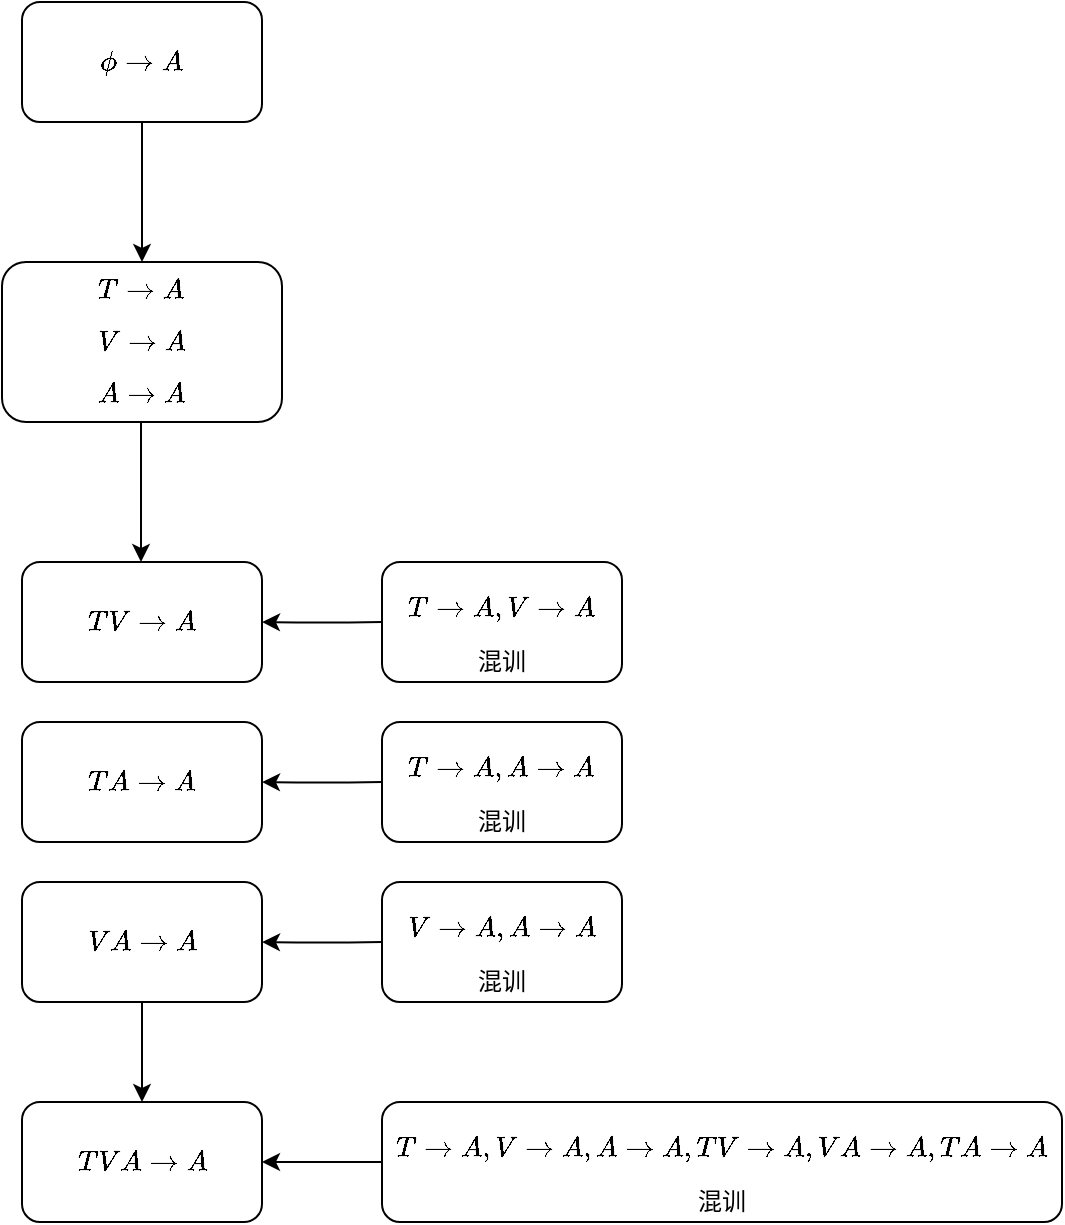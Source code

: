 <mxfile version="26.0.11">
  <diagram name="第 1 页" id="bDlr75gCTJLLMGbRqDwQ">
    <mxGraphModel dx="1048" dy="668" grid="1" gridSize="10" guides="1" tooltips="1" connect="1" arrows="1" fold="1" page="1" pageScale="1" pageWidth="827" pageHeight="1169" math="1" shadow="0">
      <root>
        <mxCell id="0" />
        <mxCell id="1" parent="0" />
        <mxCell id="NZOYJThYVeFLIvDtHGl1-1" value="&lt;div&gt;$$T \rightarrow A$$&lt;/div&gt;$$V \rightarrow A$$&lt;div&gt;$$A \rightarrow A$$&lt;/div&gt;" style="rounded=1;whiteSpace=wrap;html=1;" vertex="1" parent="1">
          <mxGeometry x="80" y="220" width="140" height="80" as="geometry" />
        </mxCell>
        <mxCell id="NZOYJThYVeFLIvDtHGl1-2" value="$$\phi \rightarrow A$$" style="rounded=1;whiteSpace=wrap;html=1;" vertex="1" parent="1">
          <mxGeometry x="90" y="90" width="120" height="60" as="geometry" />
        </mxCell>
        <mxCell id="NZOYJThYVeFLIvDtHGl1-7" value="" style="endArrow=classic;html=1;rounded=0;" edge="1" parent="1">
          <mxGeometry width="50" height="50" relative="1" as="geometry">
            <mxPoint x="150" y="150" as="sourcePoint" />
            <mxPoint x="150" y="220" as="targetPoint" />
          </mxGeometry>
        </mxCell>
        <mxCell id="NZOYJThYVeFLIvDtHGl1-14" value="" style="endArrow=classic;html=1;rounded=0;" edge="1" parent="1">
          <mxGeometry width="50" height="50" relative="1" as="geometry">
            <mxPoint x="149.5" y="300" as="sourcePoint" />
            <mxPoint x="149.5" y="370" as="targetPoint" />
          </mxGeometry>
        </mxCell>
        <mxCell id="NZOYJThYVeFLIvDtHGl1-25" style="edgeStyle=orthogonalEdgeStyle;curved=1;rounded=0;orthogonalLoop=1;jettySize=auto;html=1;exitX=1;exitY=0.5;exitDx=0;exitDy=0;entryX=1;entryY=0.5;entryDx=0;entryDy=0;" edge="1" parent="1" target="NZOYJThYVeFLIvDtHGl1-21">
          <mxGeometry relative="1" as="geometry">
            <mxPoint x="270" y="400" as="sourcePoint" />
          </mxGeometry>
        </mxCell>
        <mxCell id="NZOYJThYVeFLIvDtHGl1-21" value="$$TV \rightarrow A$$" style="rounded=1;whiteSpace=wrap;html=1;" vertex="1" parent="1">
          <mxGeometry x="90" y="370" width="120" height="60" as="geometry" />
        </mxCell>
        <mxCell id="NZOYJThYVeFLIvDtHGl1-26" style="edgeStyle=orthogonalEdgeStyle;curved=1;rounded=0;orthogonalLoop=1;jettySize=auto;html=1;exitX=1;exitY=0.5;exitDx=0;exitDy=0;entryX=1;entryY=0.5;entryDx=0;entryDy=0;" edge="1" parent="1" target="NZOYJThYVeFLIvDtHGl1-22">
          <mxGeometry relative="1" as="geometry">
            <mxPoint x="270" y="480" as="sourcePoint" />
          </mxGeometry>
        </mxCell>
        <mxCell id="NZOYJThYVeFLIvDtHGl1-22" value="$$TA \rightarrow A$$" style="rounded=1;whiteSpace=wrap;html=1;" vertex="1" parent="1">
          <mxGeometry x="90" y="450" width="120" height="60" as="geometry" />
        </mxCell>
        <mxCell id="NZOYJThYVeFLIvDtHGl1-27" style="edgeStyle=orthogonalEdgeStyle;curved=1;rounded=0;orthogonalLoop=1;jettySize=auto;html=1;exitX=1;exitY=0.5;exitDx=0;exitDy=0;entryX=1;entryY=0.5;entryDx=0;entryDy=0;" edge="1" parent="1" target="NZOYJThYVeFLIvDtHGl1-23">
          <mxGeometry relative="1" as="geometry">
            <mxPoint x="270" y="560" as="sourcePoint" />
          </mxGeometry>
        </mxCell>
        <mxCell id="NZOYJThYVeFLIvDtHGl1-31" style="edgeStyle=orthogonalEdgeStyle;curved=1;rounded=0;orthogonalLoop=1;jettySize=auto;html=1;exitX=0.5;exitY=1;exitDx=0;exitDy=0;" edge="1" parent="1" source="NZOYJThYVeFLIvDtHGl1-23">
          <mxGeometry relative="1" as="geometry">
            <mxPoint x="150" y="640" as="targetPoint" />
          </mxGeometry>
        </mxCell>
        <mxCell id="NZOYJThYVeFLIvDtHGl1-23" value="$$VA \rightarrow A$$" style="rounded=1;whiteSpace=wrap;html=1;" vertex="1" parent="1">
          <mxGeometry x="90" y="530" width="120" height="60" as="geometry" />
        </mxCell>
        <mxCell id="NZOYJThYVeFLIvDtHGl1-28" value="$$T \rightarrow A, V \rightarrow A$$混训" style="rounded=1;whiteSpace=wrap;html=1;" vertex="1" parent="1">
          <mxGeometry x="270" y="370" width="120" height="60" as="geometry" />
        </mxCell>
        <mxCell id="NZOYJThYVeFLIvDtHGl1-29" value="$$T \rightarrow A, A \rightarrow A$$混训" style="rounded=1;whiteSpace=wrap;html=1;" vertex="1" parent="1">
          <mxGeometry x="270" y="450" width="120" height="60" as="geometry" />
        </mxCell>
        <mxCell id="NZOYJThYVeFLIvDtHGl1-30" value="$$V \rightarrow A, A \rightarrow A$$混训" style="rounded=1;whiteSpace=wrap;html=1;" vertex="1" parent="1">
          <mxGeometry x="270" y="530" width="120" height="60" as="geometry" />
        </mxCell>
        <mxCell id="NZOYJThYVeFLIvDtHGl1-32" value="$$TVA \rightarrow A$$" style="rounded=1;whiteSpace=wrap;html=1;" vertex="1" parent="1">
          <mxGeometry x="90" y="640" width="120" height="60" as="geometry" />
        </mxCell>
        <mxCell id="NZOYJThYVeFLIvDtHGl1-33" style="edgeStyle=orthogonalEdgeStyle;curved=1;rounded=0;orthogonalLoop=1;jettySize=auto;html=1;exitX=1;exitY=0.5;exitDx=0;exitDy=0;entryX=1;entryY=0.5;entryDx=0;entryDy=0;" edge="1" parent="1">
          <mxGeometry relative="1" as="geometry">
            <mxPoint x="210" y="670" as="targetPoint" />
            <mxPoint x="270" y="670" as="sourcePoint" />
          </mxGeometry>
        </mxCell>
        <mxCell id="NZOYJThYVeFLIvDtHGl1-34" value="$$T \rightarrow A,V \rightarrow A, A \rightarrow A, TV \rightarrow A,VA \rightarrow A, TA \rightarrow A$$混训" style="rounded=1;whiteSpace=wrap;html=1;" vertex="1" parent="1">
          <mxGeometry x="270" y="640" width="340" height="60" as="geometry" />
        </mxCell>
      </root>
    </mxGraphModel>
  </diagram>
</mxfile>
